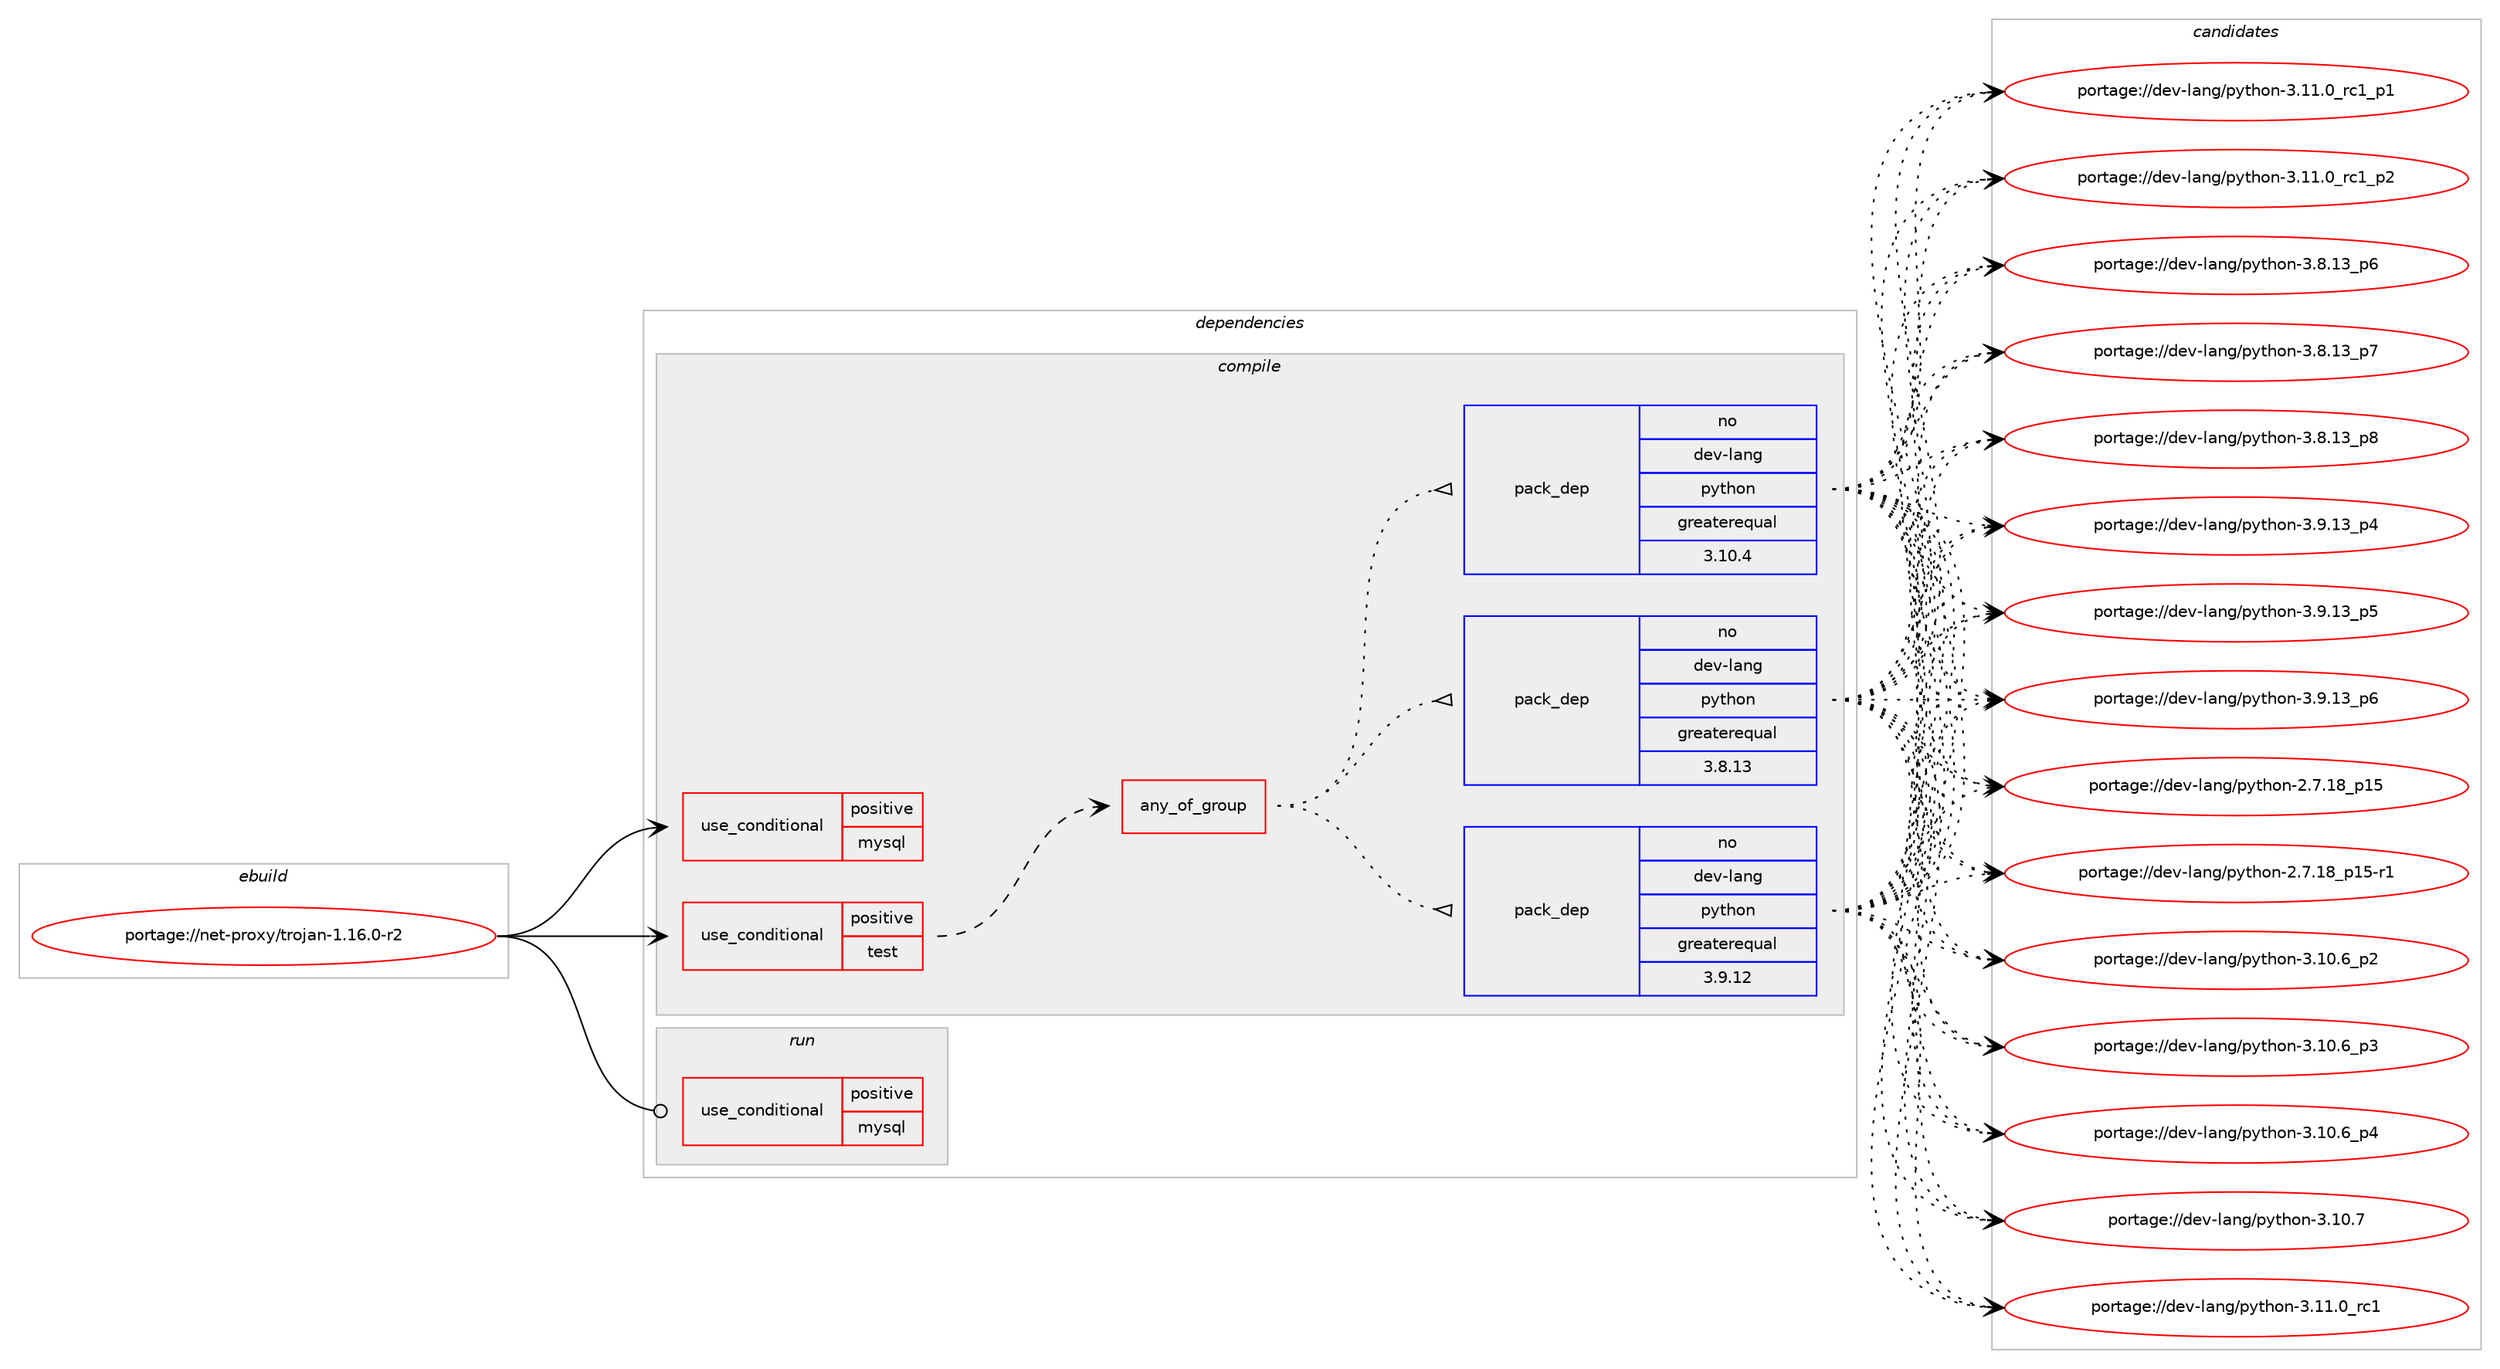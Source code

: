 digraph prolog {

# *************
# Graph options
# *************

newrank=true;
concentrate=true;
compound=true;
graph [rankdir=LR,fontname=Helvetica,fontsize=10,ranksep=1.5];#, ranksep=2.5, nodesep=0.2];
edge  [arrowhead=vee];
node  [fontname=Helvetica,fontsize=10];

# **********
# The ebuild
# **********

subgraph cluster_leftcol {
color=gray;
rank=same;
label=<<i>ebuild</i>>;
id [label="portage://net-proxy/trojan-1.16.0-r2", color=red, width=4, href="../net-proxy/trojan-1.16.0-r2.svg"];
}

# ****************
# The dependencies
# ****************

subgraph cluster_midcol {
color=gray;
label=<<i>dependencies</i>>;
subgraph cluster_compile {
fillcolor="#eeeeee";
style=filled;
label=<<i>compile</i>>;
subgraph cond58 {
dependency124 [label=<<TABLE BORDER="0" CELLBORDER="1" CELLSPACING="0" CELLPADDING="4"><TR><TD ROWSPAN="3" CELLPADDING="10">use_conditional</TD></TR><TR><TD>positive</TD></TR><TR><TD>mysql</TD></TR></TABLE>>, shape=none, color=red];
# *** BEGIN UNKNOWN DEPENDENCY TYPE (TODO) ***
# dependency124 -> package_dependency(portage://net-proxy/trojan-1.16.0-r2,install,no,dev-db,mysql-connector-c,none,[,,],any_same_slot,[])
# *** END UNKNOWN DEPENDENCY TYPE (TODO) ***

}
id:e -> dependency124:w [weight=20,style="solid",arrowhead="vee"];
subgraph cond59 {
dependency125 [label=<<TABLE BORDER="0" CELLBORDER="1" CELLSPACING="0" CELLPADDING="4"><TR><TD ROWSPAN="3" CELLPADDING="10">use_conditional</TD></TR><TR><TD>positive</TD></TR><TR><TD>test</TD></TR></TABLE>>, shape=none, color=red];
# *** BEGIN UNKNOWN DEPENDENCY TYPE (TODO) ***
# dependency125 -> package_dependency(portage://net-proxy/trojan-1.16.0-r2,install,no,net-misc,curl,none,[,,],[],[])
# *** END UNKNOWN DEPENDENCY TYPE (TODO) ***

subgraph any1 {
dependency126 [label=<<TABLE BORDER="0" CELLBORDER="1" CELLSPACING="0" CELLPADDING="4"><TR><TD CELLPADDING="10">any_of_group</TD></TR></TABLE>>, shape=none, color=red];subgraph pack67 {
dependency127 [label=<<TABLE BORDER="0" CELLBORDER="1" CELLSPACING="0" CELLPADDING="4" WIDTH="220"><TR><TD ROWSPAN="6" CELLPADDING="30">pack_dep</TD></TR><TR><TD WIDTH="110">no</TD></TR><TR><TD>dev-lang</TD></TR><TR><TD>python</TD></TR><TR><TD>greaterequal</TD></TR><TR><TD>3.10.4</TD></TR></TABLE>>, shape=none, color=blue];
}
dependency126:e -> dependency127:w [weight=20,style="dotted",arrowhead="oinv"];
subgraph pack68 {
dependency128 [label=<<TABLE BORDER="0" CELLBORDER="1" CELLSPACING="0" CELLPADDING="4" WIDTH="220"><TR><TD ROWSPAN="6" CELLPADDING="30">pack_dep</TD></TR><TR><TD WIDTH="110">no</TD></TR><TR><TD>dev-lang</TD></TR><TR><TD>python</TD></TR><TR><TD>greaterequal</TD></TR><TR><TD>3.9.12</TD></TR></TABLE>>, shape=none, color=blue];
}
dependency126:e -> dependency128:w [weight=20,style="dotted",arrowhead="oinv"];
subgraph pack69 {
dependency129 [label=<<TABLE BORDER="0" CELLBORDER="1" CELLSPACING="0" CELLPADDING="4" WIDTH="220"><TR><TD ROWSPAN="6" CELLPADDING="30">pack_dep</TD></TR><TR><TD WIDTH="110">no</TD></TR><TR><TD>dev-lang</TD></TR><TR><TD>python</TD></TR><TR><TD>greaterequal</TD></TR><TR><TD>3.8.13</TD></TR></TABLE>>, shape=none, color=blue];
}
dependency126:e -> dependency129:w [weight=20,style="dotted",arrowhead="oinv"];
}
dependency125:e -> dependency126:w [weight=20,style="dashed",arrowhead="vee"];
}
id:e -> dependency125:w [weight=20,style="solid",arrowhead="vee"];
# *** BEGIN UNKNOWN DEPENDENCY TYPE (TODO) ***
# id -> package_dependency(portage://net-proxy/trojan-1.16.0-r2,install,no,acct-group,trojan,none,[,,],[],[])
# *** END UNKNOWN DEPENDENCY TYPE (TODO) ***

# *** BEGIN UNKNOWN DEPENDENCY TYPE (TODO) ***
# id -> package_dependency(portage://net-proxy/trojan-1.16.0-r2,install,no,acct-user,trojan,none,[,,],[],[])
# *** END UNKNOWN DEPENDENCY TYPE (TODO) ***

# *** BEGIN UNKNOWN DEPENDENCY TYPE (TODO) ***
# id -> package_dependency(portage://net-proxy/trojan-1.16.0-r2,install,no,dev-libs,boost,none,[,,],any_same_slot,[])
# *** END UNKNOWN DEPENDENCY TYPE (TODO) ***

# *** BEGIN UNKNOWN DEPENDENCY TYPE (TODO) ***
# id -> package_dependency(portage://net-proxy/trojan-1.16.0-r2,install,no,dev-libs,openssl,none,[,,],[slot(0),equal],[])
# *** END UNKNOWN DEPENDENCY TYPE (TODO) ***

}
subgraph cluster_compileandrun {
fillcolor="#eeeeee";
style=filled;
label=<<i>compile and run</i>>;
}
subgraph cluster_run {
fillcolor="#eeeeee";
style=filled;
label=<<i>run</i>>;
subgraph cond60 {
dependency130 [label=<<TABLE BORDER="0" CELLBORDER="1" CELLSPACING="0" CELLPADDING="4"><TR><TD ROWSPAN="3" CELLPADDING="10">use_conditional</TD></TR><TR><TD>positive</TD></TR><TR><TD>mysql</TD></TR></TABLE>>, shape=none, color=red];
# *** BEGIN UNKNOWN DEPENDENCY TYPE (TODO) ***
# dependency130 -> package_dependency(portage://net-proxy/trojan-1.16.0-r2,run,no,dev-db,mysql-connector-c,none,[,,],any_same_slot,[])
# *** END UNKNOWN DEPENDENCY TYPE (TODO) ***

}
id:e -> dependency130:w [weight=20,style="solid",arrowhead="odot"];
# *** BEGIN UNKNOWN DEPENDENCY TYPE (TODO) ***
# id -> package_dependency(portage://net-proxy/trojan-1.16.0-r2,run,no,dev-libs,boost,none,[,,],any_same_slot,[])
# *** END UNKNOWN DEPENDENCY TYPE (TODO) ***

# *** BEGIN UNKNOWN DEPENDENCY TYPE (TODO) ***
# id -> package_dependency(portage://net-proxy/trojan-1.16.0-r2,run,no,dev-libs,openssl,none,[,,],[slot(0),equal],[])
# *** END UNKNOWN DEPENDENCY TYPE (TODO) ***

}
}

# **************
# The candidates
# **************

subgraph cluster_choices {
rank=same;
color=gray;
label=<<i>candidates</i>>;

subgraph choice67 {
color=black;
nodesep=1;
choice10010111845108971101034711212111610411111045504655464956951124953 [label="portage://dev-lang/python-2.7.18_p15", color=red, width=4,href="../dev-lang/python-2.7.18_p15.svg"];
choice100101118451089711010347112121116104111110455046554649569511249534511449 [label="portage://dev-lang/python-2.7.18_p15-r1", color=red, width=4,href="../dev-lang/python-2.7.18_p15-r1.svg"];
choice100101118451089711010347112121116104111110455146494846549511250 [label="portage://dev-lang/python-3.10.6_p2", color=red, width=4,href="../dev-lang/python-3.10.6_p2.svg"];
choice100101118451089711010347112121116104111110455146494846549511251 [label="portage://dev-lang/python-3.10.6_p3", color=red, width=4,href="../dev-lang/python-3.10.6_p3.svg"];
choice100101118451089711010347112121116104111110455146494846549511252 [label="portage://dev-lang/python-3.10.6_p4", color=red, width=4,href="../dev-lang/python-3.10.6_p4.svg"];
choice10010111845108971101034711212111610411111045514649484655 [label="portage://dev-lang/python-3.10.7", color=red, width=4,href="../dev-lang/python-3.10.7.svg"];
choice10010111845108971101034711212111610411111045514649494648951149949 [label="portage://dev-lang/python-3.11.0_rc1", color=red, width=4,href="../dev-lang/python-3.11.0_rc1.svg"];
choice100101118451089711010347112121116104111110455146494946489511499499511249 [label="portage://dev-lang/python-3.11.0_rc1_p1", color=red, width=4,href="../dev-lang/python-3.11.0_rc1_p1.svg"];
choice100101118451089711010347112121116104111110455146494946489511499499511250 [label="portage://dev-lang/python-3.11.0_rc1_p2", color=red, width=4,href="../dev-lang/python-3.11.0_rc1_p2.svg"];
choice100101118451089711010347112121116104111110455146564649519511254 [label="portage://dev-lang/python-3.8.13_p6", color=red, width=4,href="../dev-lang/python-3.8.13_p6.svg"];
choice100101118451089711010347112121116104111110455146564649519511255 [label="portage://dev-lang/python-3.8.13_p7", color=red, width=4,href="../dev-lang/python-3.8.13_p7.svg"];
choice100101118451089711010347112121116104111110455146564649519511256 [label="portage://dev-lang/python-3.8.13_p8", color=red, width=4,href="../dev-lang/python-3.8.13_p8.svg"];
choice100101118451089711010347112121116104111110455146574649519511252 [label="portage://dev-lang/python-3.9.13_p4", color=red, width=4,href="../dev-lang/python-3.9.13_p4.svg"];
choice100101118451089711010347112121116104111110455146574649519511253 [label="portage://dev-lang/python-3.9.13_p5", color=red, width=4,href="../dev-lang/python-3.9.13_p5.svg"];
choice100101118451089711010347112121116104111110455146574649519511254 [label="portage://dev-lang/python-3.9.13_p6", color=red, width=4,href="../dev-lang/python-3.9.13_p6.svg"];
dependency127:e -> choice10010111845108971101034711212111610411111045504655464956951124953:w [style=dotted,weight="100"];
dependency127:e -> choice100101118451089711010347112121116104111110455046554649569511249534511449:w [style=dotted,weight="100"];
dependency127:e -> choice100101118451089711010347112121116104111110455146494846549511250:w [style=dotted,weight="100"];
dependency127:e -> choice100101118451089711010347112121116104111110455146494846549511251:w [style=dotted,weight="100"];
dependency127:e -> choice100101118451089711010347112121116104111110455146494846549511252:w [style=dotted,weight="100"];
dependency127:e -> choice10010111845108971101034711212111610411111045514649484655:w [style=dotted,weight="100"];
dependency127:e -> choice10010111845108971101034711212111610411111045514649494648951149949:w [style=dotted,weight="100"];
dependency127:e -> choice100101118451089711010347112121116104111110455146494946489511499499511249:w [style=dotted,weight="100"];
dependency127:e -> choice100101118451089711010347112121116104111110455146494946489511499499511250:w [style=dotted,weight="100"];
dependency127:e -> choice100101118451089711010347112121116104111110455146564649519511254:w [style=dotted,weight="100"];
dependency127:e -> choice100101118451089711010347112121116104111110455146564649519511255:w [style=dotted,weight="100"];
dependency127:e -> choice100101118451089711010347112121116104111110455146564649519511256:w [style=dotted,weight="100"];
dependency127:e -> choice100101118451089711010347112121116104111110455146574649519511252:w [style=dotted,weight="100"];
dependency127:e -> choice100101118451089711010347112121116104111110455146574649519511253:w [style=dotted,weight="100"];
dependency127:e -> choice100101118451089711010347112121116104111110455146574649519511254:w [style=dotted,weight="100"];
}
subgraph choice68 {
color=black;
nodesep=1;
choice10010111845108971101034711212111610411111045504655464956951124953 [label="portage://dev-lang/python-2.7.18_p15", color=red, width=4,href="../dev-lang/python-2.7.18_p15.svg"];
choice100101118451089711010347112121116104111110455046554649569511249534511449 [label="portage://dev-lang/python-2.7.18_p15-r1", color=red, width=4,href="../dev-lang/python-2.7.18_p15-r1.svg"];
choice100101118451089711010347112121116104111110455146494846549511250 [label="portage://dev-lang/python-3.10.6_p2", color=red, width=4,href="../dev-lang/python-3.10.6_p2.svg"];
choice100101118451089711010347112121116104111110455146494846549511251 [label="portage://dev-lang/python-3.10.6_p3", color=red, width=4,href="../dev-lang/python-3.10.6_p3.svg"];
choice100101118451089711010347112121116104111110455146494846549511252 [label="portage://dev-lang/python-3.10.6_p4", color=red, width=4,href="../dev-lang/python-3.10.6_p4.svg"];
choice10010111845108971101034711212111610411111045514649484655 [label="portage://dev-lang/python-3.10.7", color=red, width=4,href="../dev-lang/python-3.10.7.svg"];
choice10010111845108971101034711212111610411111045514649494648951149949 [label="portage://dev-lang/python-3.11.0_rc1", color=red, width=4,href="../dev-lang/python-3.11.0_rc1.svg"];
choice100101118451089711010347112121116104111110455146494946489511499499511249 [label="portage://dev-lang/python-3.11.0_rc1_p1", color=red, width=4,href="../dev-lang/python-3.11.0_rc1_p1.svg"];
choice100101118451089711010347112121116104111110455146494946489511499499511250 [label="portage://dev-lang/python-3.11.0_rc1_p2", color=red, width=4,href="../dev-lang/python-3.11.0_rc1_p2.svg"];
choice100101118451089711010347112121116104111110455146564649519511254 [label="portage://dev-lang/python-3.8.13_p6", color=red, width=4,href="../dev-lang/python-3.8.13_p6.svg"];
choice100101118451089711010347112121116104111110455146564649519511255 [label="portage://dev-lang/python-3.8.13_p7", color=red, width=4,href="../dev-lang/python-3.8.13_p7.svg"];
choice100101118451089711010347112121116104111110455146564649519511256 [label="portage://dev-lang/python-3.8.13_p8", color=red, width=4,href="../dev-lang/python-3.8.13_p8.svg"];
choice100101118451089711010347112121116104111110455146574649519511252 [label="portage://dev-lang/python-3.9.13_p4", color=red, width=4,href="../dev-lang/python-3.9.13_p4.svg"];
choice100101118451089711010347112121116104111110455146574649519511253 [label="portage://dev-lang/python-3.9.13_p5", color=red, width=4,href="../dev-lang/python-3.9.13_p5.svg"];
choice100101118451089711010347112121116104111110455146574649519511254 [label="portage://dev-lang/python-3.9.13_p6", color=red, width=4,href="../dev-lang/python-3.9.13_p6.svg"];
dependency128:e -> choice10010111845108971101034711212111610411111045504655464956951124953:w [style=dotted,weight="100"];
dependency128:e -> choice100101118451089711010347112121116104111110455046554649569511249534511449:w [style=dotted,weight="100"];
dependency128:e -> choice100101118451089711010347112121116104111110455146494846549511250:w [style=dotted,weight="100"];
dependency128:e -> choice100101118451089711010347112121116104111110455146494846549511251:w [style=dotted,weight="100"];
dependency128:e -> choice100101118451089711010347112121116104111110455146494846549511252:w [style=dotted,weight="100"];
dependency128:e -> choice10010111845108971101034711212111610411111045514649484655:w [style=dotted,weight="100"];
dependency128:e -> choice10010111845108971101034711212111610411111045514649494648951149949:w [style=dotted,weight="100"];
dependency128:e -> choice100101118451089711010347112121116104111110455146494946489511499499511249:w [style=dotted,weight="100"];
dependency128:e -> choice100101118451089711010347112121116104111110455146494946489511499499511250:w [style=dotted,weight="100"];
dependency128:e -> choice100101118451089711010347112121116104111110455146564649519511254:w [style=dotted,weight="100"];
dependency128:e -> choice100101118451089711010347112121116104111110455146564649519511255:w [style=dotted,weight="100"];
dependency128:e -> choice100101118451089711010347112121116104111110455146564649519511256:w [style=dotted,weight="100"];
dependency128:e -> choice100101118451089711010347112121116104111110455146574649519511252:w [style=dotted,weight="100"];
dependency128:e -> choice100101118451089711010347112121116104111110455146574649519511253:w [style=dotted,weight="100"];
dependency128:e -> choice100101118451089711010347112121116104111110455146574649519511254:w [style=dotted,weight="100"];
}
subgraph choice69 {
color=black;
nodesep=1;
choice10010111845108971101034711212111610411111045504655464956951124953 [label="portage://dev-lang/python-2.7.18_p15", color=red, width=4,href="../dev-lang/python-2.7.18_p15.svg"];
choice100101118451089711010347112121116104111110455046554649569511249534511449 [label="portage://dev-lang/python-2.7.18_p15-r1", color=red, width=4,href="../dev-lang/python-2.7.18_p15-r1.svg"];
choice100101118451089711010347112121116104111110455146494846549511250 [label="portage://dev-lang/python-3.10.6_p2", color=red, width=4,href="../dev-lang/python-3.10.6_p2.svg"];
choice100101118451089711010347112121116104111110455146494846549511251 [label="portage://dev-lang/python-3.10.6_p3", color=red, width=4,href="../dev-lang/python-3.10.6_p3.svg"];
choice100101118451089711010347112121116104111110455146494846549511252 [label="portage://dev-lang/python-3.10.6_p4", color=red, width=4,href="../dev-lang/python-3.10.6_p4.svg"];
choice10010111845108971101034711212111610411111045514649484655 [label="portage://dev-lang/python-3.10.7", color=red, width=4,href="../dev-lang/python-3.10.7.svg"];
choice10010111845108971101034711212111610411111045514649494648951149949 [label="portage://dev-lang/python-3.11.0_rc1", color=red, width=4,href="../dev-lang/python-3.11.0_rc1.svg"];
choice100101118451089711010347112121116104111110455146494946489511499499511249 [label="portage://dev-lang/python-3.11.0_rc1_p1", color=red, width=4,href="../dev-lang/python-3.11.0_rc1_p1.svg"];
choice100101118451089711010347112121116104111110455146494946489511499499511250 [label="portage://dev-lang/python-3.11.0_rc1_p2", color=red, width=4,href="../dev-lang/python-3.11.0_rc1_p2.svg"];
choice100101118451089711010347112121116104111110455146564649519511254 [label="portage://dev-lang/python-3.8.13_p6", color=red, width=4,href="../dev-lang/python-3.8.13_p6.svg"];
choice100101118451089711010347112121116104111110455146564649519511255 [label="portage://dev-lang/python-3.8.13_p7", color=red, width=4,href="../dev-lang/python-3.8.13_p7.svg"];
choice100101118451089711010347112121116104111110455146564649519511256 [label="portage://dev-lang/python-3.8.13_p8", color=red, width=4,href="../dev-lang/python-3.8.13_p8.svg"];
choice100101118451089711010347112121116104111110455146574649519511252 [label="portage://dev-lang/python-3.9.13_p4", color=red, width=4,href="../dev-lang/python-3.9.13_p4.svg"];
choice100101118451089711010347112121116104111110455146574649519511253 [label="portage://dev-lang/python-3.9.13_p5", color=red, width=4,href="../dev-lang/python-3.9.13_p5.svg"];
choice100101118451089711010347112121116104111110455146574649519511254 [label="portage://dev-lang/python-3.9.13_p6", color=red, width=4,href="../dev-lang/python-3.9.13_p6.svg"];
dependency129:e -> choice10010111845108971101034711212111610411111045504655464956951124953:w [style=dotted,weight="100"];
dependency129:e -> choice100101118451089711010347112121116104111110455046554649569511249534511449:w [style=dotted,weight="100"];
dependency129:e -> choice100101118451089711010347112121116104111110455146494846549511250:w [style=dotted,weight="100"];
dependency129:e -> choice100101118451089711010347112121116104111110455146494846549511251:w [style=dotted,weight="100"];
dependency129:e -> choice100101118451089711010347112121116104111110455146494846549511252:w [style=dotted,weight="100"];
dependency129:e -> choice10010111845108971101034711212111610411111045514649484655:w [style=dotted,weight="100"];
dependency129:e -> choice10010111845108971101034711212111610411111045514649494648951149949:w [style=dotted,weight="100"];
dependency129:e -> choice100101118451089711010347112121116104111110455146494946489511499499511249:w [style=dotted,weight="100"];
dependency129:e -> choice100101118451089711010347112121116104111110455146494946489511499499511250:w [style=dotted,weight="100"];
dependency129:e -> choice100101118451089711010347112121116104111110455146564649519511254:w [style=dotted,weight="100"];
dependency129:e -> choice100101118451089711010347112121116104111110455146564649519511255:w [style=dotted,weight="100"];
dependency129:e -> choice100101118451089711010347112121116104111110455146564649519511256:w [style=dotted,weight="100"];
dependency129:e -> choice100101118451089711010347112121116104111110455146574649519511252:w [style=dotted,weight="100"];
dependency129:e -> choice100101118451089711010347112121116104111110455146574649519511253:w [style=dotted,weight="100"];
dependency129:e -> choice100101118451089711010347112121116104111110455146574649519511254:w [style=dotted,weight="100"];
}
}

}

